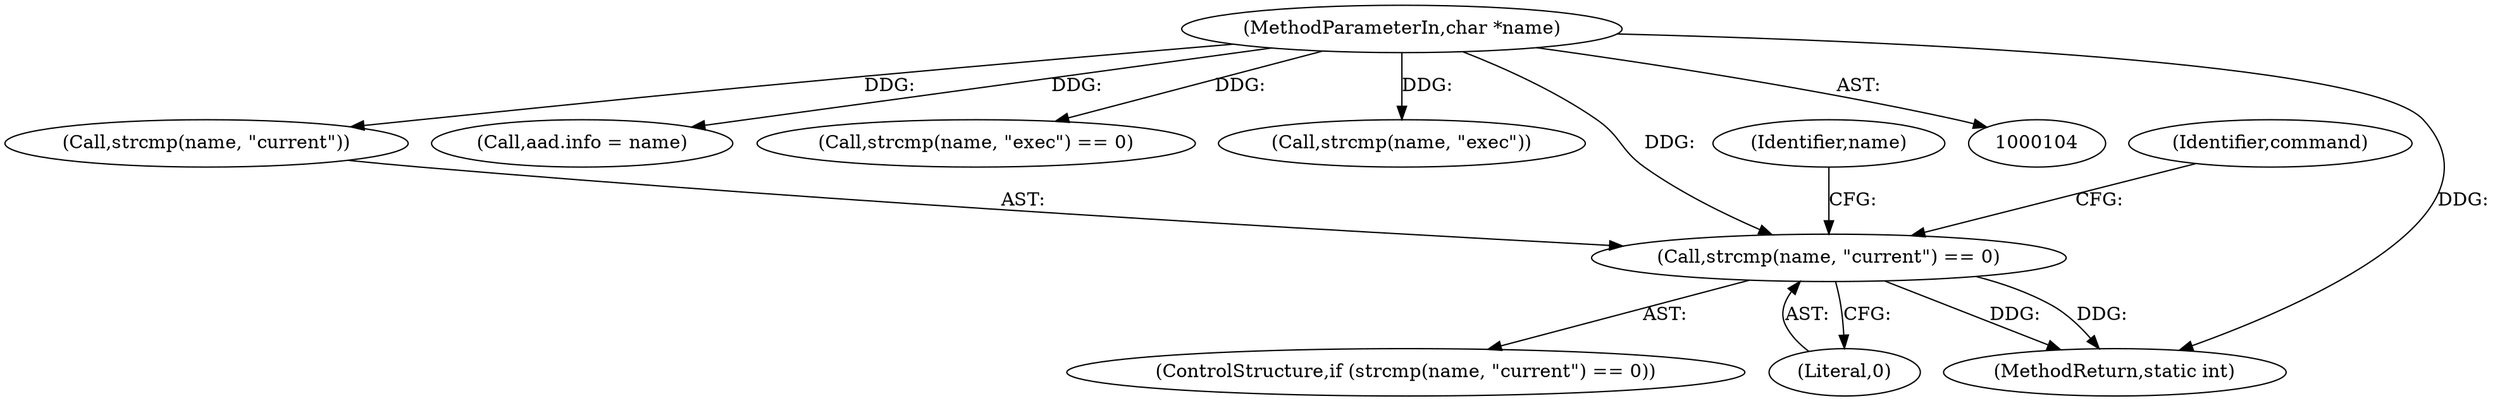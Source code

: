 digraph "0_linux_30a46a4647fd1df9cf52e43bf467f0d9265096ca@API" {
"1000207" [label="(Call,strcmp(name, \"current\") == 0)"];
"1000106" [label="(MethodParameterIn,char *name)"];
"1000332" [label="(Call,aad.info = name)"];
"1000211" [label="(Literal,0)"];
"1000278" [label="(Identifier,name)"];
"1000276" [label="(Call,strcmp(name, \"exec\") == 0)"];
"1000277" [label="(Call,strcmp(name, \"exec\"))"];
"1000206" [label="(ControlStructure,if (strcmp(name, \"current\") == 0))"];
"1000216" [label="(Identifier,command)"];
"1000207" [label="(Call,strcmp(name, \"current\") == 0)"];
"1000208" [label="(Call,strcmp(name, \"current\"))"];
"1000351" [label="(MethodReturn,static int)"];
"1000106" [label="(MethodParameterIn,char *name)"];
"1000207" -> "1000206"  [label="AST: "];
"1000207" -> "1000211"  [label="CFG: "];
"1000208" -> "1000207"  [label="AST: "];
"1000211" -> "1000207"  [label="AST: "];
"1000216" -> "1000207"  [label="CFG: "];
"1000278" -> "1000207"  [label="CFG: "];
"1000207" -> "1000351"  [label="DDG: "];
"1000207" -> "1000351"  [label="DDG: "];
"1000106" -> "1000207"  [label="DDG: "];
"1000106" -> "1000104"  [label="AST: "];
"1000106" -> "1000351"  [label="DDG: "];
"1000106" -> "1000208"  [label="DDG: "];
"1000106" -> "1000276"  [label="DDG: "];
"1000106" -> "1000277"  [label="DDG: "];
"1000106" -> "1000332"  [label="DDG: "];
}

